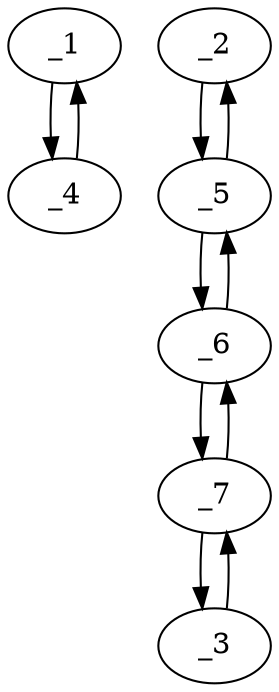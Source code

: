 digraph s1335_08 {
	_1	 [x="34.000000",
		y="112.000000"];
	_4	 [x="42.000000",
		y="132.000000"];
	_1 -> _4	 [angle="1.190290",
		orient="0.928477"];
	_2	 [x="96.000000",
		y="112.000000"];
	_5	 [x="94.000000",
		y="98.000000"];
	_2 -> _5	 [angle="-1.712693",
		orient="-0.989949"];
	_3	 [x="59.000000",
		y="124.000000"];
	_7	 [x="63.000000",
		y="106.000000"];
	_3 -> _7	 [angle="-1.352127",
		orient="-0.976187"];
	_4 -> _1	 [angle="-1.951303",
		orient="-0.928477"];
	_5 -> _2	 [angle="1.428899",
		orient="0.989949"];
	_6	 [x="78.000000",
		y="98.000000"];
	_5 -> _6	 [angle="3.141593",
		orient="0.000000"];
	_6 -> _5	 [angle="0.000000",
		orient="0.000000"];
	_6 -> _7	 [angle="2.651635",
		orient="0.470588"];
	_7 -> _3	 [angle="1.789465",
		orient="0.976187"];
	_7 -> _6	 [angle="-0.489957",
		orient="-0.470588"];
}
